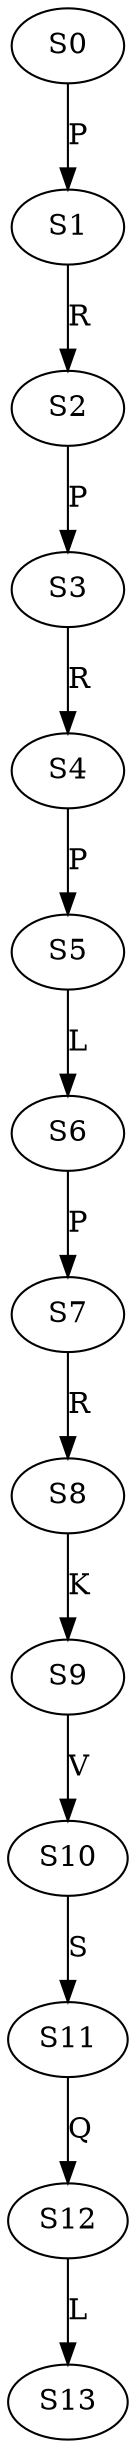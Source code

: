strict digraph  {
	S0 -> S1 [ label = P ];
	S1 -> S2 [ label = R ];
	S2 -> S3 [ label = P ];
	S3 -> S4 [ label = R ];
	S4 -> S5 [ label = P ];
	S5 -> S6 [ label = L ];
	S6 -> S7 [ label = P ];
	S7 -> S8 [ label = R ];
	S8 -> S9 [ label = K ];
	S9 -> S10 [ label = V ];
	S10 -> S11 [ label = S ];
	S11 -> S12 [ label = Q ];
	S12 -> S13 [ label = L ];
}
